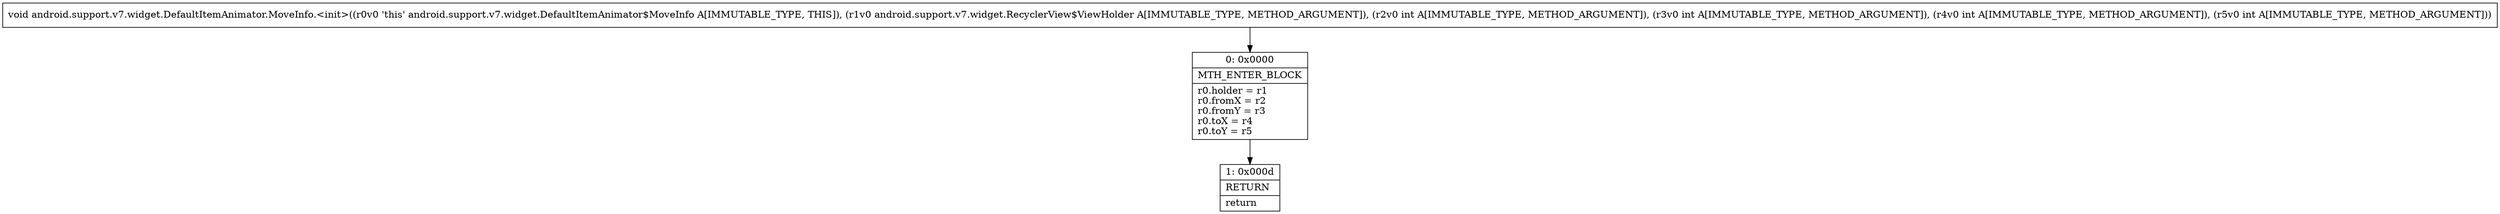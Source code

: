 digraph "CFG forandroid.support.v7.widget.DefaultItemAnimator.MoveInfo.\<init\>(Landroid\/support\/v7\/widget\/RecyclerView$ViewHolder;IIII)V" {
Node_0 [shape=record,label="{0\:\ 0x0000|MTH_ENTER_BLOCK\l|r0.holder = r1\lr0.fromX = r2\lr0.fromY = r3\lr0.toX = r4\lr0.toY = r5\l}"];
Node_1 [shape=record,label="{1\:\ 0x000d|RETURN\l|return\l}"];
MethodNode[shape=record,label="{void android.support.v7.widget.DefaultItemAnimator.MoveInfo.\<init\>((r0v0 'this' android.support.v7.widget.DefaultItemAnimator$MoveInfo A[IMMUTABLE_TYPE, THIS]), (r1v0 android.support.v7.widget.RecyclerView$ViewHolder A[IMMUTABLE_TYPE, METHOD_ARGUMENT]), (r2v0 int A[IMMUTABLE_TYPE, METHOD_ARGUMENT]), (r3v0 int A[IMMUTABLE_TYPE, METHOD_ARGUMENT]), (r4v0 int A[IMMUTABLE_TYPE, METHOD_ARGUMENT]), (r5v0 int A[IMMUTABLE_TYPE, METHOD_ARGUMENT])) }"];
MethodNode -> Node_0;
Node_0 -> Node_1;
}

